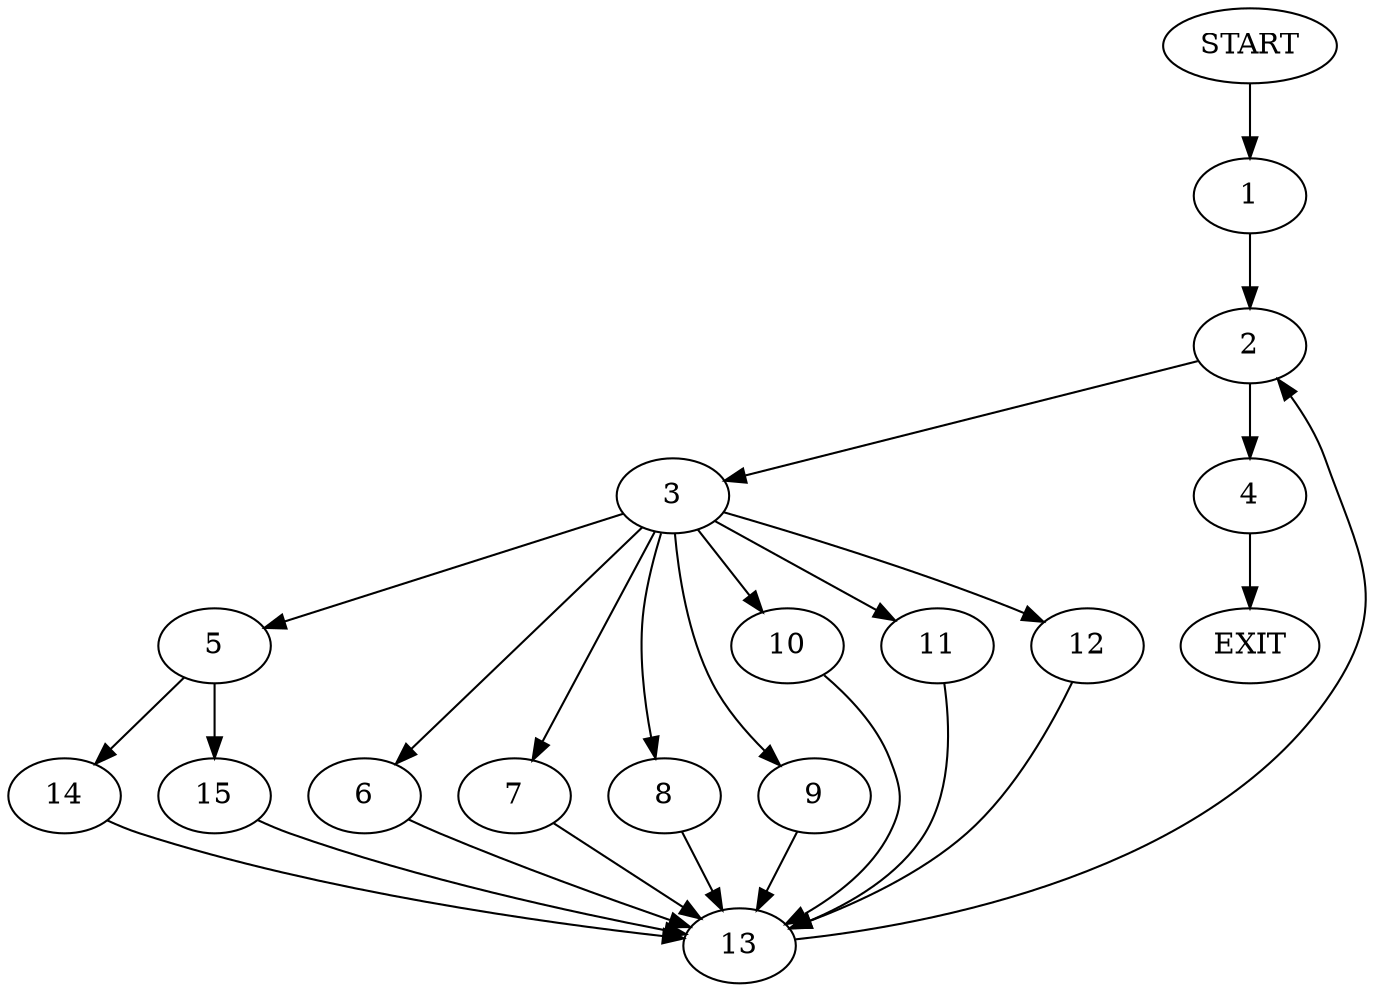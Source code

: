 digraph {
0 [label="START"];
1;
2;
3;
4;
5;
6;
7;
8;
9;
10;
11;
12;
13;
14;
15;
16 [label="EXIT"];
0 -> 1;
1 -> 2;
2 -> 3;
2 -> 4;
3 -> 5;
3 -> 6;
3 -> 7;
3 -> 8;
3 -> 9;
3 -> 10;
3 -> 11;
3 -> 12;
4 -> 16;
6 -> 13;
9 -> 13;
5 -> 14;
5 -> 15;
11 -> 13;
12 -> 13;
7 -> 13;
8 -> 13;
10 -> 13;
13 -> 2;
14 -> 13;
15 -> 13;
}